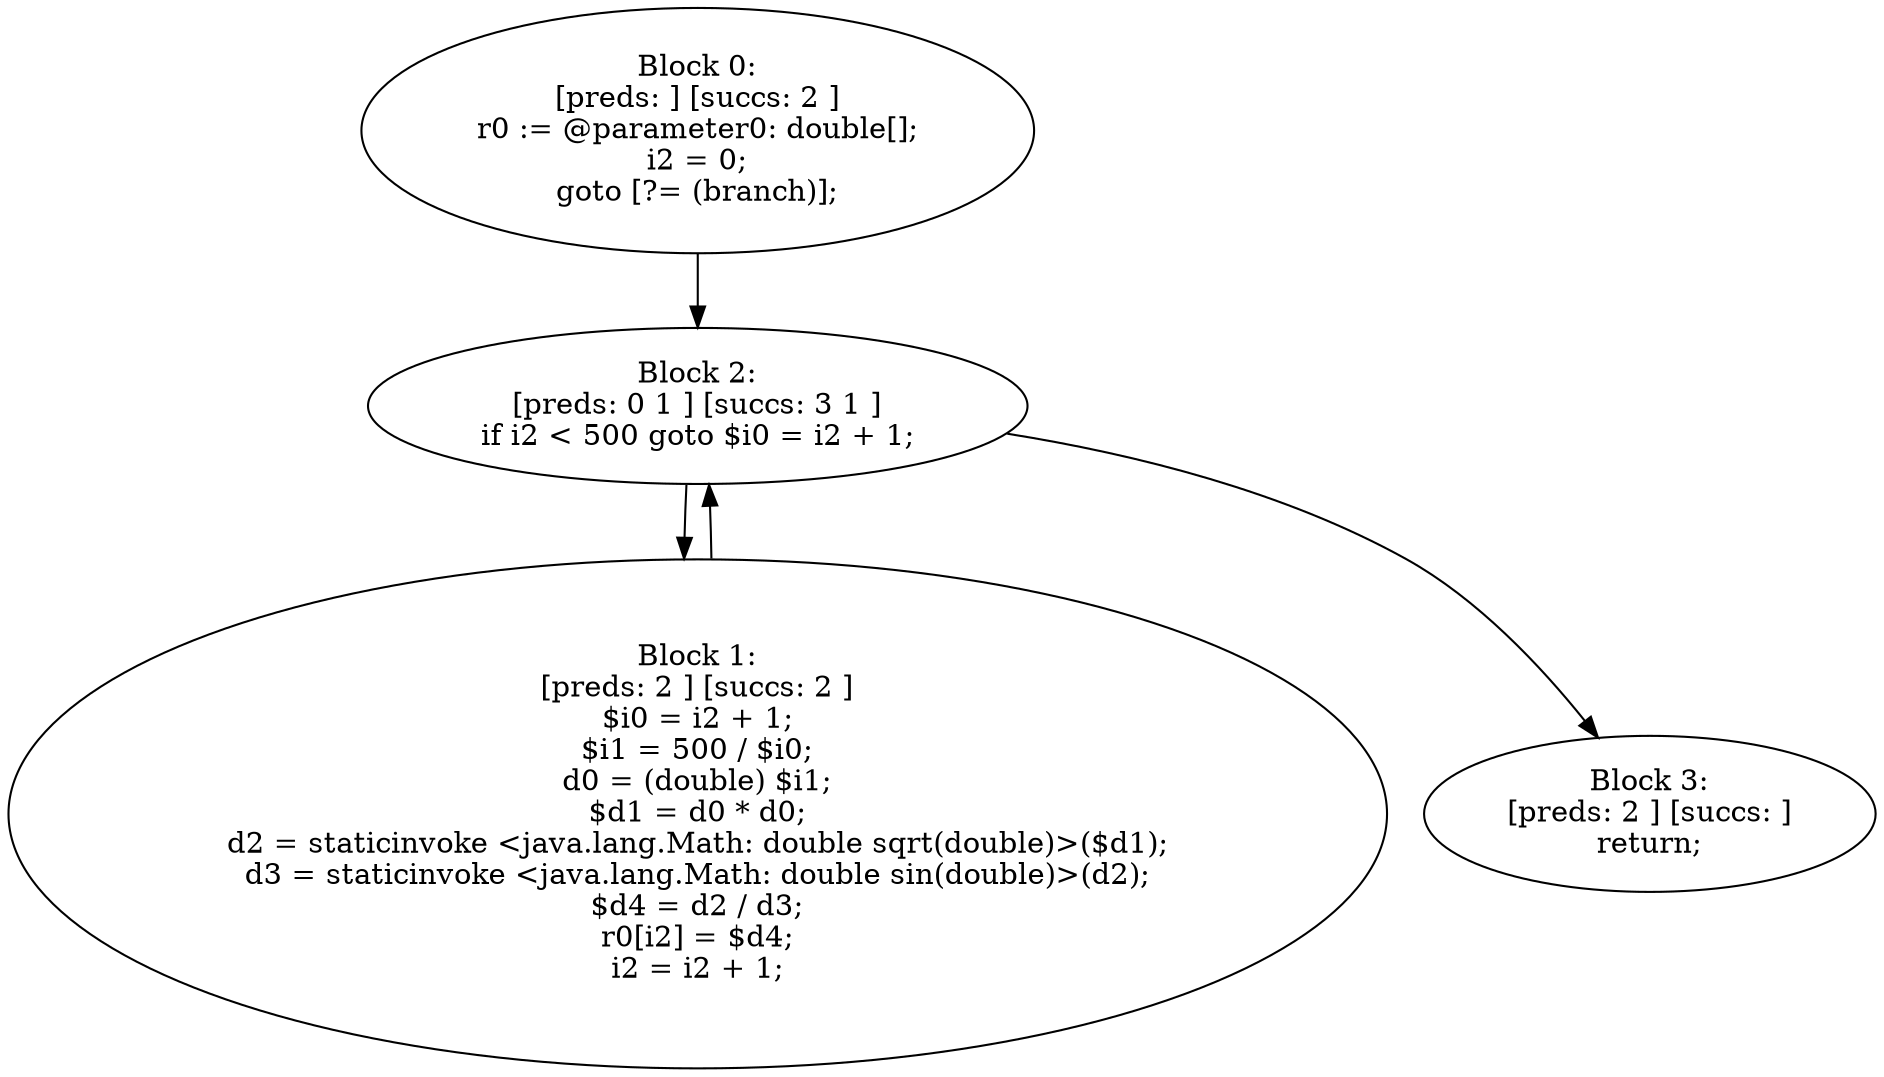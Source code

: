 digraph "unitGraph" {
    "Block 0:
[preds: ] [succs: 2 ]
r0 := @parameter0: double[];
i2 = 0;
goto [?= (branch)];
"
    "Block 1:
[preds: 2 ] [succs: 2 ]
$i0 = i2 + 1;
$i1 = 500 / $i0;
d0 = (double) $i1;
$d1 = d0 * d0;
d2 = staticinvoke <java.lang.Math: double sqrt(double)>($d1);
d3 = staticinvoke <java.lang.Math: double sin(double)>(d2);
$d4 = d2 / d3;
r0[i2] = $d4;
i2 = i2 + 1;
"
    "Block 2:
[preds: 0 1 ] [succs: 3 1 ]
if i2 < 500 goto $i0 = i2 + 1;
"
    "Block 3:
[preds: 2 ] [succs: ]
return;
"
    "Block 0:
[preds: ] [succs: 2 ]
r0 := @parameter0: double[];
i2 = 0;
goto [?= (branch)];
"->"Block 2:
[preds: 0 1 ] [succs: 3 1 ]
if i2 < 500 goto $i0 = i2 + 1;
";
    "Block 1:
[preds: 2 ] [succs: 2 ]
$i0 = i2 + 1;
$i1 = 500 / $i0;
d0 = (double) $i1;
$d1 = d0 * d0;
d2 = staticinvoke <java.lang.Math: double sqrt(double)>($d1);
d3 = staticinvoke <java.lang.Math: double sin(double)>(d2);
$d4 = d2 / d3;
r0[i2] = $d4;
i2 = i2 + 1;
"->"Block 2:
[preds: 0 1 ] [succs: 3 1 ]
if i2 < 500 goto $i0 = i2 + 1;
";
    "Block 2:
[preds: 0 1 ] [succs: 3 1 ]
if i2 < 500 goto $i0 = i2 + 1;
"->"Block 3:
[preds: 2 ] [succs: ]
return;
";
    "Block 2:
[preds: 0 1 ] [succs: 3 1 ]
if i2 < 500 goto $i0 = i2 + 1;
"->"Block 1:
[preds: 2 ] [succs: 2 ]
$i0 = i2 + 1;
$i1 = 500 / $i0;
d0 = (double) $i1;
$d1 = d0 * d0;
d2 = staticinvoke <java.lang.Math: double sqrt(double)>($d1);
d3 = staticinvoke <java.lang.Math: double sin(double)>(d2);
$d4 = d2 / d3;
r0[i2] = $d4;
i2 = i2 + 1;
";
}
